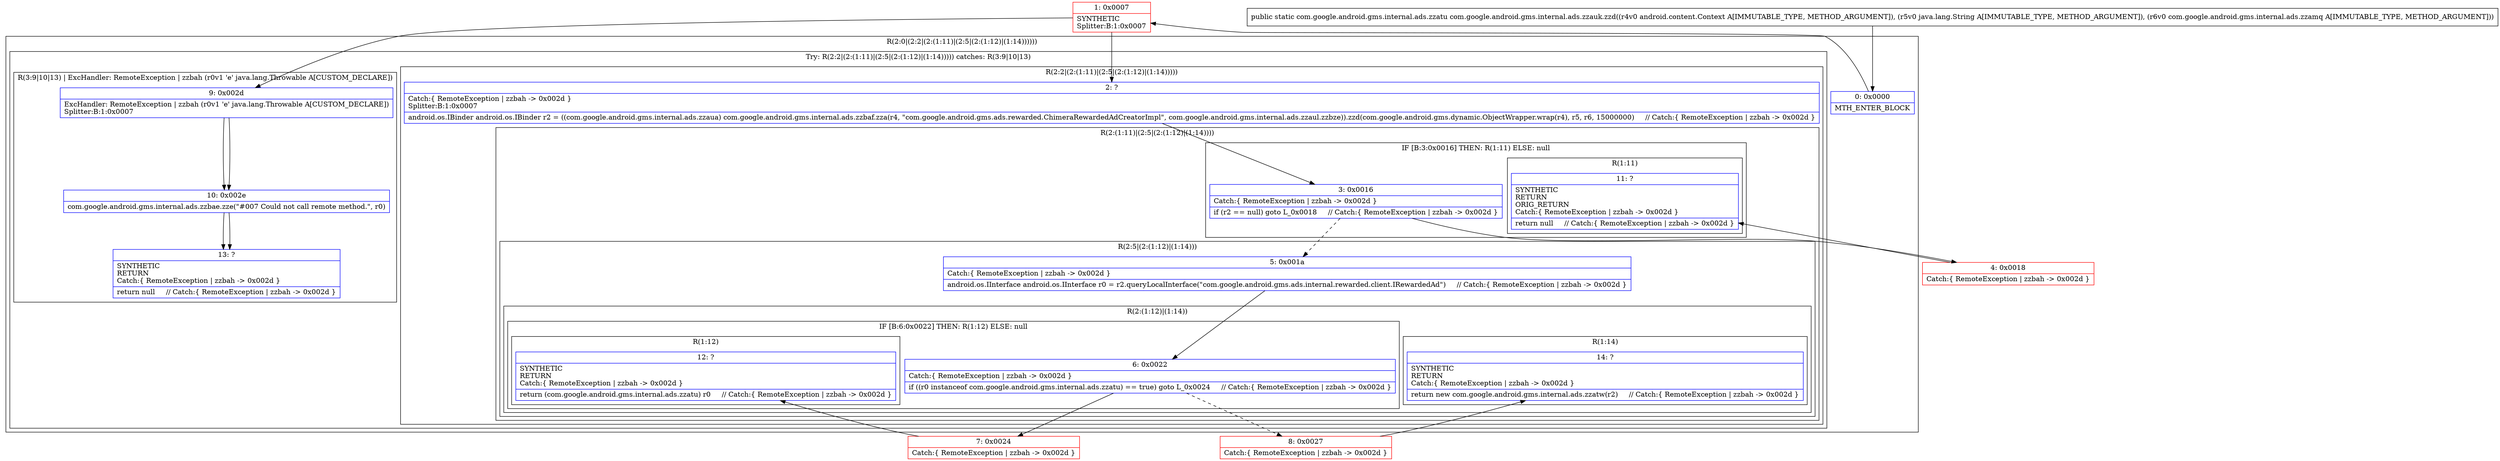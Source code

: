 digraph "CFG forcom.google.android.gms.internal.ads.zzauk.zzd(Landroid\/content\/Context;Ljava\/lang\/String;Lcom\/google\/android\/gms\/internal\/ads\/zzamq;)Lcom\/google\/android\/gms\/internal\/ads\/zzatu;" {
subgraph cluster_Region_579505779 {
label = "R(2:0|(2:2|(2:(1:11)|(2:5|(2:(1:12)|(1:14))))))";
node [shape=record,color=blue];
Node_0 [shape=record,label="{0\:\ 0x0000|MTH_ENTER_BLOCK\l}"];
subgraph cluster_TryCatchRegion_534216928 {
label = "Try: R(2:2|(2:(1:11)|(2:5|(2:(1:12)|(1:14))))) catches: R(3:9|10|13)";
node [shape=record,color=blue];
subgraph cluster_Region_1494786784 {
label = "R(2:2|(2:(1:11)|(2:5|(2:(1:12)|(1:14)))))";
node [shape=record,color=blue];
Node_2 [shape=record,label="{2\:\ ?|Catch:\{ RemoteException \| zzbah \-\> 0x002d \}\lSplitter:B:1:0x0007\l|android.os.IBinder android.os.IBinder r2 = ((com.google.android.gms.internal.ads.zzaua) com.google.android.gms.internal.ads.zzbaf.zza(r4, \"com.google.android.gms.ads.rewarded.ChimeraRewardedAdCreatorImpl\", com.google.android.gms.internal.ads.zzaul.zzbze)).zzd(com.google.android.gms.dynamic.ObjectWrapper.wrap(r4), r5, r6, 15000000)     \/\/ Catch:\{ RemoteException \| zzbah \-\> 0x002d \}\l}"];
subgraph cluster_Region_1321234253 {
label = "R(2:(1:11)|(2:5|(2:(1:12)|(1:14))))";
node [shape=record,color=blue];
subgraph cluster_IfRegion_2088919474 {
label = "IF [B:3:0x0016] THEN: R(1:11) ELSE: null";
node [shape=record,color=blue];
Node_3 [shape=record,label="{3\:\ 0x0016|Catch:\{ RemoteException \| zzbah \-\> 0x002d \}\l|if (r2 == null) goto L_0x0018     \/\/ Catch:\{ RemoteException \| zzbah \-\> 0x002d \}\l}"];
subgraph cluster_Region_1779835404 {
label = "R(1:11)";
node [shape=record,color=blue];
Node_11 [shape=record,label="{11\:\ ?|SYNTHETIC\lRETURN\lORIG_RETURN\lCatch:\{ RemoteException \| zzbah \-\> 0x002d \}\l|return null     \/\/ Catch:\{ RemoteException \| zzbah \-\> 0x002d \}\l}"];
}
}
subgraph cluster_Region_1379066940 {
label = "R(2:5|(2:(1:12)|(1:14)))";
node [shape=record,color=blue];
Node_5 [shape=record,label="{5\:\ 0x001a|Catch:\{ RemoteException \| zzbah \-\> 0x002d \}\l|android.os.IInterface android.os.IInterface r0 = r2.queryLocalInterface(\"com.google.android.gms.ads.internal.rewarded.client.IRewardedAd\")     \/\/ Catch:\{ RemoteException \| zzbah \-\> 0x002d \}\l}"];
subgraph cluster_Region_471453739 {
label = "R(2:(1:12)|(1:14))";
node [shape=record,color=blue];
subgraph cluster_IfRegion_875641400 {
label = "IF [B:6:0x0022] THEN: R(1:12) ELSE: null";
node [shape=record,color=blue];
Node_6 [shape=record,label="{6\:\ 0x0022|Catch:\{ RemoteException \| zzbah \-\> 0x002d \}\l|if ((r0 instanceof com.google.android.gms.internal.ads.zzatu) == true) goto L_0x0024     \/\/ Catch:\{ RemoteException \| zzbah \-\> 0x002d \}\l}"];
subgraph cluster_Region_1532052221 {
label = "R(1:12)";
node [shape=record,color=blue];
Node_12 [shape=record,label="{12\:\ ?|SYNTHETIC\lRETURN\lCatch:\{ RemoteException \| zzbah \-\> 0x002d \}\l|return (com.google.android.gms.internal.ads.zzatu) r0     \/\/ Catch:\{ RemoteException \| zzbah \-\> 0x002d \}\l}"];
}
}
subgraph cluster_Region_673354366 {
label = "R(1:14)";
node [shape=record,color=blue];
Node_14 [shape=record,label="{14\:\ ?|SYNTHETIC\lRETURN\lCatch:\{ RemoteException \| zzbah \-\> 0x002d \}\l|return new com.google.android.gms.internal.ads.zzatw(r2)     \/\/ Catch:\{ RemoteException \| zzbah \-\> 0x002d \}\l}"];
}
}
}
}
}
subgraph cluster_Region_1063945160 {
label = "R(3:9|10|13) | ExcHandler: RemoteException \| zzbah (r0v1 'e' java.lang.Throwable A[CUSTOM_DECLARE])\l";
node [shape=record,color=blue];
Node_9 [shape=record,label="{9\:\ 0x002d|ExcHandler: RemoteException \| zzbah (r0v1 'e' java.lang.Throwable A[CUSTOM_DECLARE])\lSplitter:B:1:0x0007\l}"];
Node_10 [shape=record,label="{10\:\ 0x002e|com.google.android.gms.internal.ads.zzbae.zze(\"#007 Could not call remote method.\", r0)\l}"];
Node_13 [shape=record,label="{13\:\ ?|SYNTHETIC\lRETURN\lCatch:\{ RemoteException \| zzbah \-\> 0x002d \}\l|return null     \/\/ Catch:\{ RemoteException \| zzbah \-\> 0x002d \}\l}"];
}
}
}
subgraph cluster_Region_1063945160 {
label = "R(3:9|10|13) | ExcHandler: RemoteException \| zzbah (r0v1 'e' java.lang.Throwable A[CUSTOM_DECLARE])\l";
node [shape=record,color=blue];
Node_9 [shape=record,label="{9\:\ 0x002d|ExcHandler: RemoteException \| zzbah (r0v1 'e' java.lang.Throwable A[CUSTOM_DECLARE])\lSplitter:B:1:0x0007\l}"];
Node_10 [shape=record,label="{10\:\ 0x002e|com.google.android.gms.internal.ads.zzbae.zze(\"#007 Could not call remote method.\", r0)\l}"];
Node_13 [shape=record,label="{13\:\ ?|SYNTHETIC\lRETURN\lCatch:\{ RemoteException \| zzbah \-\> 0x002d \}\l|return null     \/\/ Catch:\{ RemoteException \| zzbah \-\> 0x002d \}\l}"];
}
Node_1 [shape=record,color=red,label="{1\:\ 0x0007|SYNTHETIC\lSplitter:B:1:0x0007\l}"];
Node_4 [shape=record,color=red,label="{4\:\ 0x0018|Catch:\{ RemoteException \| zzbah \-\> 0x002d \}\l}"];
Node_7 [shape=record,color=red,label="{7\:\ 0x0024|Catch:\{ RemoteException \| zzbah \-\> 0x002d \}\l}"];
Node_8 [shape=record,color=red,label="{8\:\ 0x0027|Catch:\{ RemoteException \| zzbah \-\> 0x002d \}\l}"];
MethodNode[shape=record,label="{public static com.google.android.gms.internal.ads.zzatu com.google.android.gms.internal.ads.zzauk.zzd((r4v0 android.content.Context A[IMMUTABLE_TYPE, METHOD_ARGUMENT]), (r5v0 java.lang.String A[IMMUTABLE_TYPE, METHOD_ARGUMENT]), (r6v0 com.google.android.gms.internal.ads.zzamq A[IMMUTABLE_TYPE, METHOD_ARGUMENT])) }"];
MethodNode -> Node_0;
Node_0 -> Node_1;
Node_2 -> Node_3;
Node_3 -> Node_4;
Node_3 -> Node_5[style=dashed];
Node_5 -> Node_6;
Node_6 -> Node_7;
Node_6 -> Node_8[style=dashed];
Node_9 -> Node_10;
Node_10 -> Node_13;
Node_9 -> Node_10;
Node_10 -> Node_13;
Node_1 -> Node_2;
Node_1 -> Node_9;
Node_4 -> Node_11;
Node_7 -> Node_12;
Node_8 -> Node_14;
}

